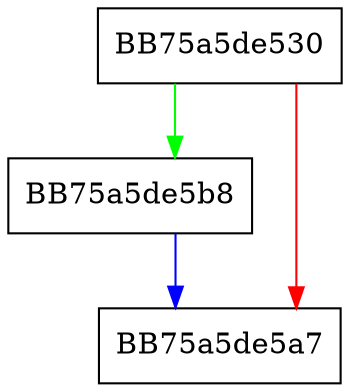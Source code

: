 digraph create {
  node [shape="box"];
  graph [splines=ortho];
  BB75a5de530 -> BB75a5de5b8 [color="green"];
  BB75a5de530 -> BB75a5de5a7 [color="red"];
  BB75a5de5b8 -> BB75a5de5a7 [color="blue"];
}